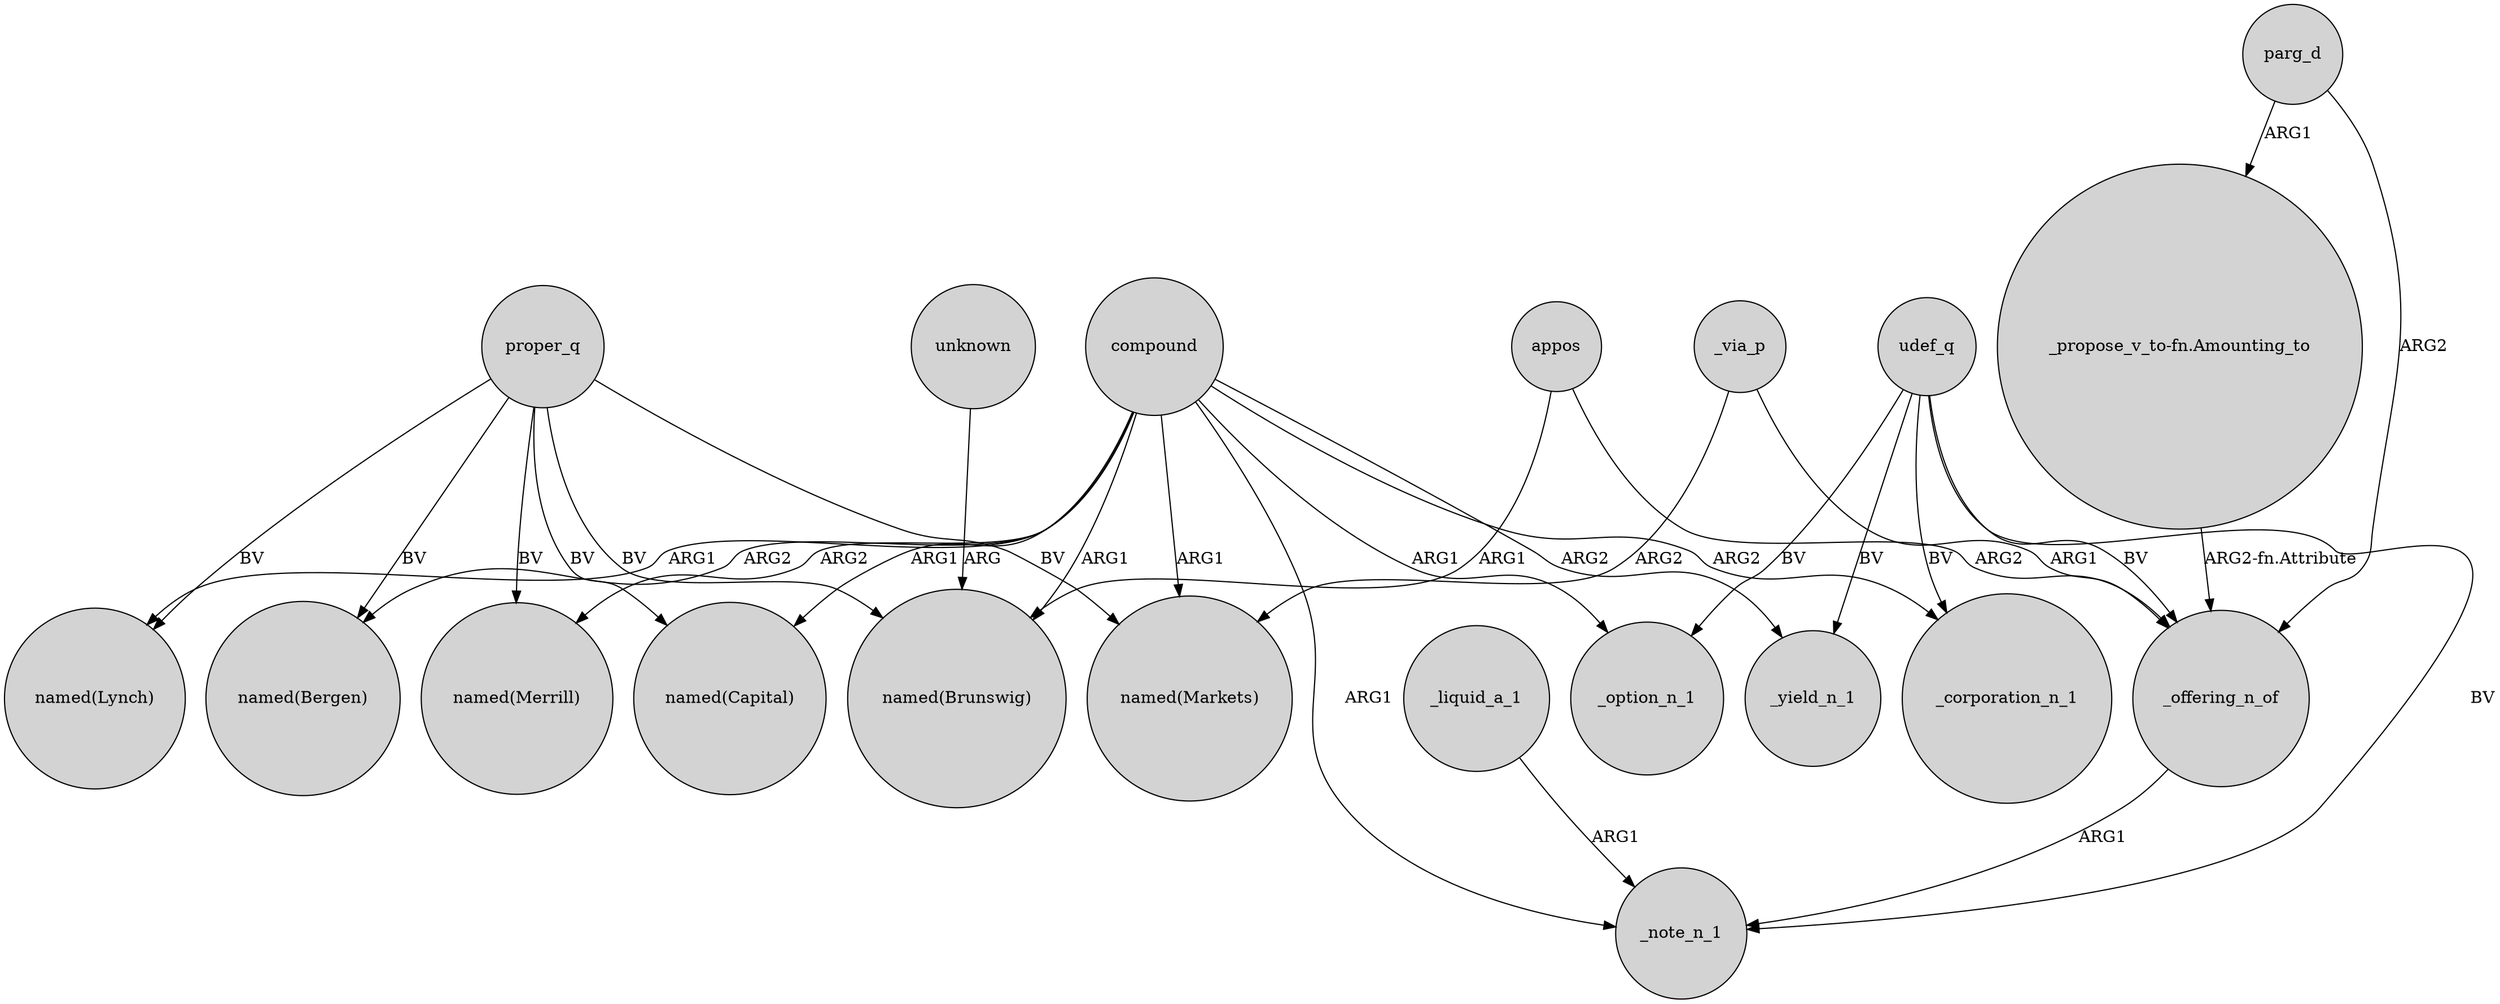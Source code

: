 digraph {
	node [shape=circle style=filled]
	compound -> "named(Brunswig)" [label=ARG1]
	compound -> _yield_n_1 [label=ARG2]
	proper_q -> "named(Merrill)" [label=BV]
	appos -> _offering_n_of [label=ARG2]
	proper_q -> "named(Capital)" [label=BV]
	_liquid_a_1 -> _note_n_1 [label=ARG1]
	udef_q -> _option_n_1 [label=BV]
	compound -> _option_n_1 [label=ARG1]
	unknown -> "named(Brunswig)" [label=ARG]
	parg_d -> "_propose_v_to-fn.Amounting_to" [label=ARG1]
	proper_q -> "named(Bergen)" [label=BV]
	_offering_n_of -> _note_n_1 [label=ARG1]
	appos -> "named(Brunswig)" [label=ARG1]
	udef_q -> _yield_n_1 [label=BV]
	udef_q -> _note_n_1 [label=BV]
	_via_p -> _offering_n_of [label=ARG1]
	compound -> _note_n_1 [label=ARG1]
	compound -> "named(Markets)" [label=ARG1]
	proper_q -> "named(Lynch)" [label=BV]
	_via_p -> "named(Markets)" [label=ARG2]
	compound -> "named(Bergen)" [label=ARG2]
	proper_q -> "named(Markets)" [label=BV]
	"_propose_v_to-fn.Amounting_to" -> _offering_n_of [label="ARG2-fn.Attribute"]
	compound -> "named(Lynch)" [label=ARG1]
	compound -> _corporation_n_1 [label=ARG2]
	udef_q -> _corporation_n_1 [label=BV]
	parg_d -> _offering_n_of [label=ARG2]
	proper_q -> "named(Brunswig)" [label=BV]
	udef_q -> _offering_n_of [label=BV]
	compound -> "named(Capital)" [label=ARG1]
	compound -> "named(Merrill)" [label=ARG2]
}

